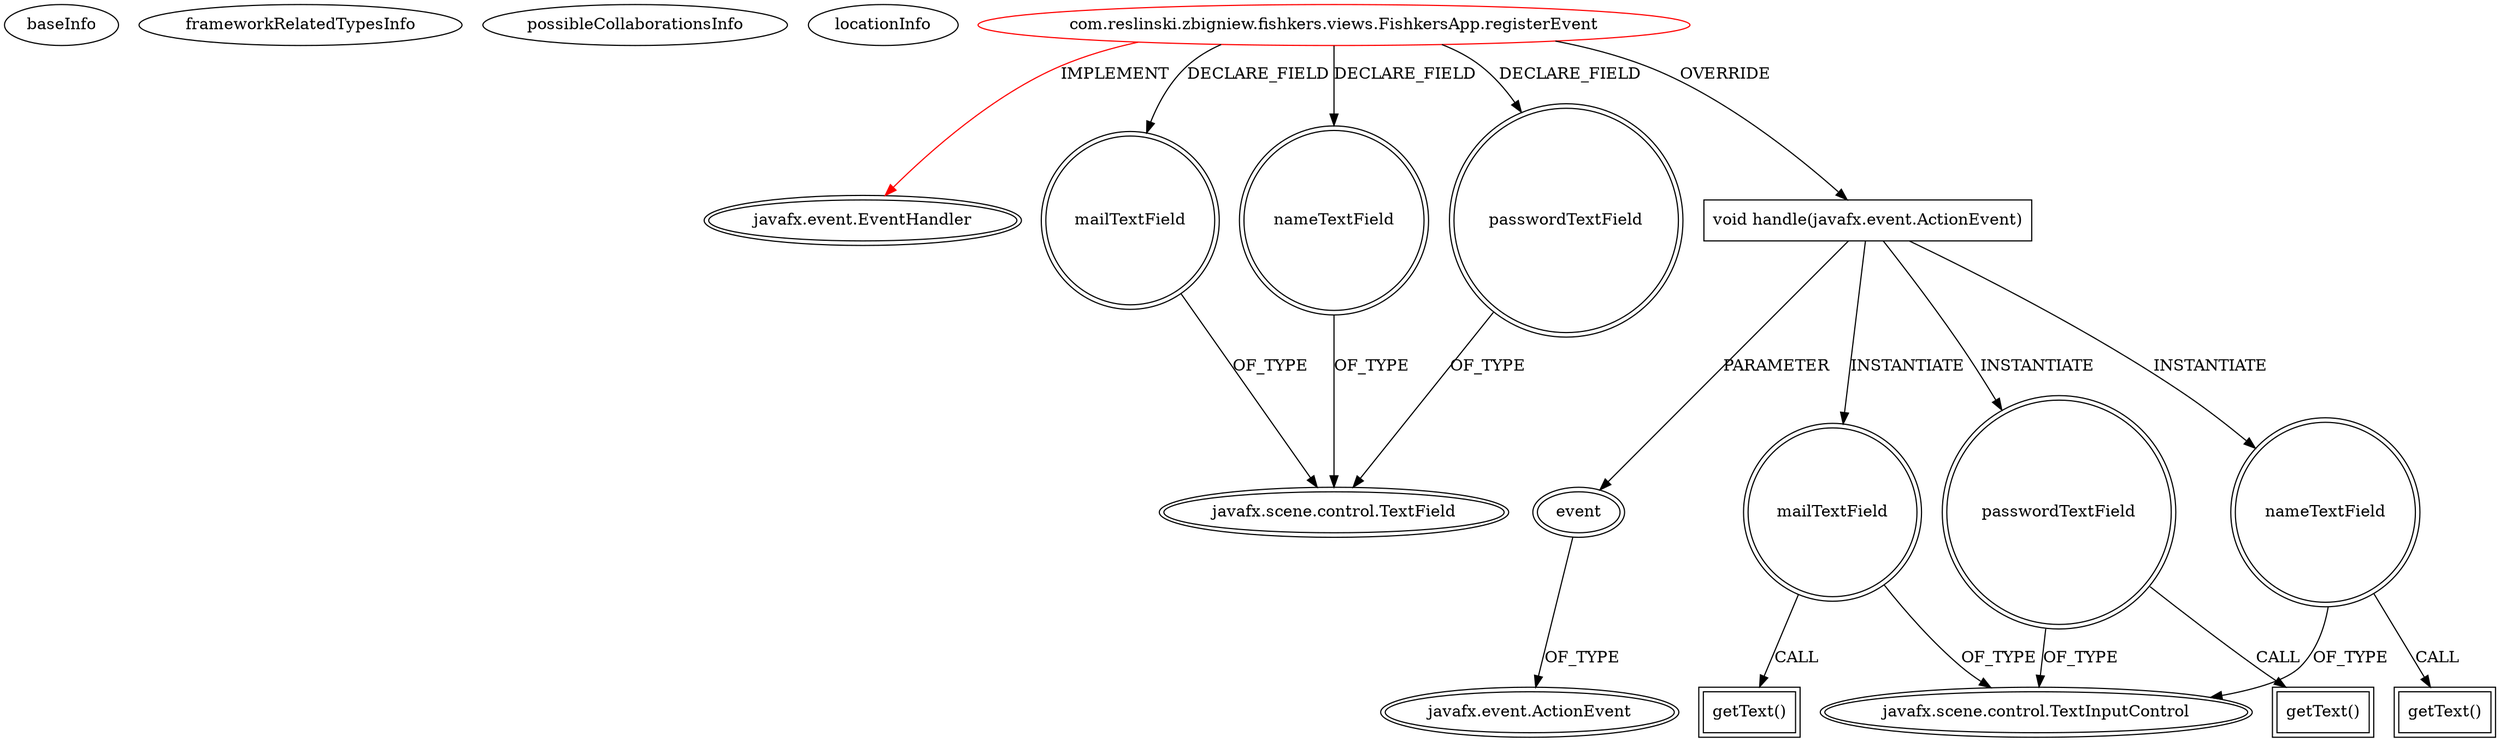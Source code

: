 digraph {
baseInfo[graphId=4024,category="extension_graph",isAnonymous=false,possibleRelation=false]
frameworkRelatedTypesInfo[0="javafx.event.EventHandler"]
possibleCollaborationsInfo[]
locationInfo[projectName="regisik-Fishkers",filePath="/regisik-Fishkers/Fishkers-master/src/com/reslinski/zbigniew/fishkers/views/FishkersApp.java",contextSignature="registerEvent",graphId="4024"]
0[label="com.reslinski.zbigniew.fishkers.views.FishkersApp.registerEvent",vertexType="ROOT_CLIENT_CLASS_DECLARATION",isFrameworkType=false,color=red]
1[label="javafx.event.EventHandler",vertexType="FRAMEWORK_INTERFACE_TYPE",isFrameworkType=true,peripheries=2]
2[label="mailTextField",vertexType="FIELD_DECLARATION",isFrameworkType=true,peripheries=2,shape=circle]
3[label="javafx.scene.control.TextField",vertexType="FRAMEWORK_CLASS_TYPE",isFrameworkType=true,peripheries=2]
4[label="nameTextField",vertexType="FIELD_DECLARATION",isFrameworkType=true,peripheries=2,shape=circle]
6[label="passwordTextField",vertexType="FIELD_DECLARATION",isFrameworkType=true,peripheries=2,shape=circle]
8[label="void handle(javafx.event.ActionEvent)",vertexType="OVERRIDING_METHOD_DECLARATION",isFrameworkType=false,shape=box]
9[label="event",vertexType="PARAMETER_DECLARATION",isFrameworkType=true,peripheries=2]
10[label="javafx.event.ActionEvent",vertexType="FRAMEWORK_CLASS_TYPE",isFrameworkType=true,peripheries=2]
11[label="nameTextField",vertexType="VARIABLE_EXPRESION",isFrameworkType=true,peripheries=2,shape=circle]
13[label="javafx.scene.control.TextInputControl",vertexType="FRAMEWORK_CLASS_TYPE",isFrameworkType=true,peripheries=2]
12[label="getText()",vertexType="INSIDE_CALL",isFrameworkType=true,peripheries=2,shape=box]
14[label="passwordTextField",vertexType="VARIABLE_EXPRESION",isFrameworkType=true,peripheries=2,shape=circle]
15[label="getText()",vertexType="INSIDE_CALL",isFrameworkType=true,peripheries=2,shape=box]
17[label="mailTextField",vertexType="VARIABLE_EXPRESION",isFrameworkType=true,peripheries=2,shape=circle]
18[label="getText()",vertexType="INSIDE_CALL",isFrameworkType=true,peripheries=2,shape=box]
0->1[label="IMPLEMENT",color=red]
0->2[label="DECLARE_FIELD"]
2->3[label="OF_TYPE"]
0->4[label="DECLARE_FIELD"]
4->3[label="OF_TYPE"]
0->6[label="DECLARE_FIELD"]
6->3[label="OF_TYPE"]
0->8[label="OVERRIDE"]
9->10[label="OF_TYPE"]
8->9[label="PARAMETER"]
8->11[label="INSTANTIATE"]
11->13[label="OF_TYPE"]
11->12[label="CALL"]
8->14[label="INSTANTIATE"]
14->13[label="OF_TYPE"]
14->15[label="CALL"]
8->17[label="INSTANTIATE"]
17->13[label="OF_TYPE"]
17->18[label="CALL"]
}
